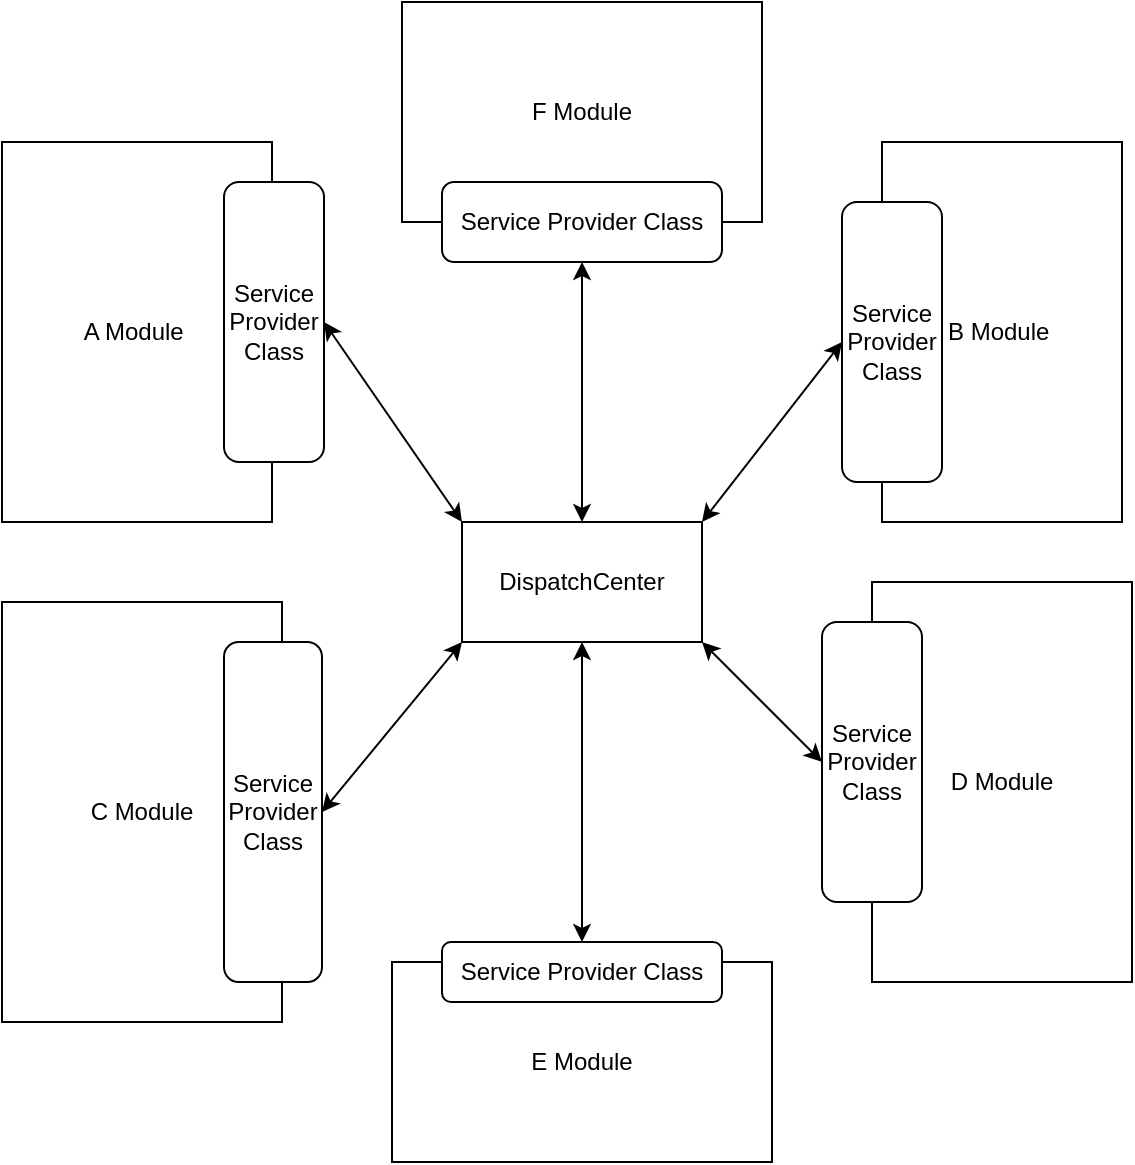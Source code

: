 <mxfile version="14.4.3" type="device"><diagram id="-ifjDkDzKH6Du17LGlCl" name="Page-1"><mxGraphModel dx="946" dy="1789" grid="1" gridSize="10" guides="1" tooltips="1" connect="1" arrows="1" fold="1" page="1" pageScale="1" pageWidth="827" pageHeight="1169" math="0" shadow="0"><root><mxCell id="0"/><mxCell id="1" parent="0"/><mxCell id="bKea9FdSYSu8MCr79-Q9-1" value="A Module&amp;nbsp;" style="rounded=0;whiteSpace=wrap;html=1;" vertex="1" parent="1"><mxGeometry x="100" y="-10" width="135" height="190" as="geometry"/></mxCell><mxCell id="bKea9FdSYSu8MCr79-Q9-2" value="B Module&amp;nbsp;" style="rounded=0;whiteSpace=wrap;html=1;" vertex="1" parent="1"><mxGeometry x="540" y="-10" width="120" height="190" as="geometry"/></mxCell><mxCell id="bKea9FdSYSu8MCr79-Q9-3" value="D Module" style="rounded=0;whiteSpace=wrap;html=1;" vertex="1" parent="1"><mxGeometry x="535" y="210" width="130" height="200" as="geometry"/></mxCell><mxCell id="bKea9FdSYSu8MCr79-Q9-4" value="E Module" style="rounded=0;whiteSpace=wrap;html=1;" vertex="1" parent="1"><mxGeometry x="295" y="400" width="190" height="100" as="geometry"/></mxCell><mxCell id="bKea9FdSYSu8MCr79-Q9-5" value="C Module" style="rounded=0;whiteSpace=wrap;html=1;" vertex="1" parent="1"><mxGeometry x="100" y="220" width="140" height="210" as="geometry"/></mxCell><mxCell id="bKea9FdSYSu8MCr79-Q9-13" value="F Module" style="rounded=0;whiteSpace=wrap;html=1;" vertex="1" parent="1"><mxGeometry x="300" y="-80" width="180" height="110" as="geometry"/></mxCell><mxCell id="bKea9FdSYSu8MCr79-Q9-19" value="DispatchCenter" style="rounded=0;whiteSpace=wrap;html=1;" vertex="1" parent="1"><mxGeometry x="330" y="180" width="120" height="60" as="geometry"/></mxCell><mxCell id="bKea9FdSYSu8MCr79-Q9-29" value="" style="endArrow=classic;startArrow=classic;html=1;entryX=0;entryY=0.5;entryDx=0;entryDy=0;exitX=1;exitY=0;exitDx=0;exitDy=0;" edge="1" parent="1" source="bKea9FdSYSu8MCr79-Q9-19" target="bKea9FdSYSu8MCr79-Q9-41"><mxGeometry width="50" height="50" relative="1" as="geometry"><mxPoint x="390" y="240" as="sourcePoint"/><mxPoint x="440" y="190" as="targetPoint"/></mxGeometry></mxCell><mxCell id="bKea9FdSYSu8MCr79-Q9-30" value="" style="endArrow=classic;startArrow=classic;html=1;entryX=0.5;entryY=1;entryDx=0;entryDy=0;" edge="1" parent="1" target="bKea9FdSYSu8MCr79-Q9-42"><mxGeometry width="50" height="50" relative="1" as="geometry"><mxPoint x="390" y="180" as="sourcePoint"/><mxPoint x="440" y="190" as="targetPoint"/></mxGeometry></mxCell><mxCell id="bKea9FdSYSu8MCr79-Q9-31" value="" style="endArrow=classic;startArrow=classic;html=1;entryX=1;entryY=0.5;entryDx=0;entryDy=0;exitX=0;exitY=0;exitDx=0;exitDy=0;" edge="1" parent="1" source="bKea9FdSYSu8MCr79-Q9-19" target="bKea9FdSYSu8MCr79-Q9-40"><mxGeometry width="50" height="50" relative="1" as="geometry"><mxPoint x="390" y="240" as="sourcePoint"/><mxPoint x="440" y="190" as="targetPoint"/></mxGeometry></mxCell><mxCell id="bKea9FdSYSu8MCr79-Q9-32" value="" style="endArrow=classic;startArrow=classic;html=1;exitX=1;exitY=0.5;exitDx=0;exitDy=0;entryX=0;entryY=1;entryDx=0;entryDy=0;" edge="1" parent="1" source="bKea9FdSYSu8MCr79-Q9-45" target="bKea9FdSYSu8MCr79-Q9-19"><mxGeometry width="50" height="50" relative="1" as="geometry"><mxPoint x="390" y="240" as="sourcePoint"/><mxPoint x="440" y="190" as="targetPoint"/></mxGeometry></mxCell><mxCell id="bKea9FdSYSu8MCr79-Q9-33" value="" style="endArrow=classic;startArrow=classic;html=1;entryX=0;entryY=0.5;entryDx=0;entryDy=0;exitX=1;exitY=1;exitDx=0;exitDy=0;" edge="1" parent="1" source="bKea9FdSYSu8MCr79-Q9-19" target="bKea9FdSYSu8MCr79-Q9-44"><mxGeometry width="50" height="50" relative="1" as="geometry"><mxPoint x="390" y="240" as="sourcePoint"/><mxPoint x="440" y="190" as="targetPoint"/></mxGeometry></mxCell><mxCell id="bKea9FdSYSu8MCr79-Q9-34" value="" style="endArrow=classic;startArrow=classic;html=1;exitX=0.5;exitY=0;exitDx=0;exitDy=0;entryX=0.5;entryY=1;entryDx=0;entryDy=0;" edge="1" parent="1" source="bKea9FdSYSu8MCr79-Q9-43" target="bKea9FdSYSu8MCr79-Q9-19"><mxGeometry width="50" height="50" relative="1" as="geometry"><mxPoint x="390" y="240" as="sourcePoint"/><mxPoint x="440" y="190" as="targetPoint"/></mxGeometry></mxCell><mxCell id="bKea9FdSYSu8MCr79-Q9-40" value="Service Provider Class" style="rounded=1;whiteSpace=wrap;html=1;" vertex="1" parent="1"><mxGeometry x="211" y="10" width="50" height="140" as="geometry"/></mxCell><mxCell id="bKea9FdSYSu8MCr79-Q9-41" value="Service Provider Class" style="rounded=1;whiteSpace=wrap;html=1;" vertex="1" parent="1"><mxGeometry x="520" y="20" width="50" height="140" as="geometry"/></mxCell><mxCell id="bKea9FdSYSu8MCr79-Q9-42" value="Service Provider Class" style="rounded=1;whiteSpace=wrap;html=1;" vertex="1" parent="1"><mxGeometry x="320" y="10" width="140" height="40" as="geometry"/></mxCell><mxCell id="bKea9FdSYSu8MCr79-Q9-43" value="Service Provider Class" style="rounded=1;whiteSpace=wrap;html=1;" vertex="1" parent="1"><mxGeometry x="320" y="390" width="140" height="30" as="geometry"/></mxCell><mxCell id="bKea9FdSYSu8MCr79-Q9-44" value="Service Provider Class" style="rounded=1;whiteSpace=wrap;html=1;" vertex="1" parent="1"><mxGeometry x="510" y="230" width="50" height="140" as="geometry"/></mxCell><mxCell id="bKea9FdSYSu8MCr79-Q9-45" value="Service Provider Class" style="rounded=1;whiteSpace=wrap;html=1;" vertex="1" parent="1"><mxGeometry x="211" y="240" width="49" height="170" as="geometry"/></mxCell></root></mxGraphModel></diagram></mxfile>